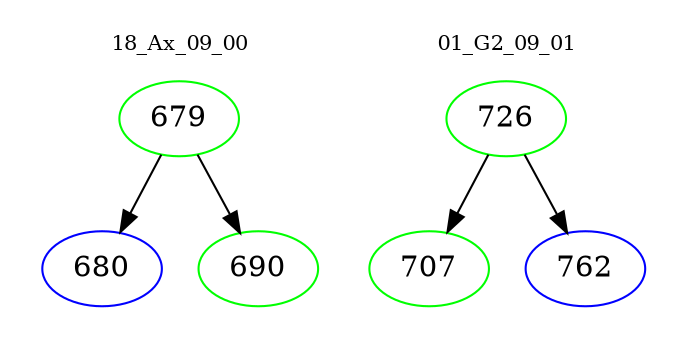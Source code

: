 digraph{
subgraph cluster_0 {
color = white
label = "18_Ax_09_00";
fontsize=10;
T0_679 [label="679", color="green"]
T0_679 -> T0_680 [color="black"]
T0_680 [label="680", color="blue"]
T0_679 -> T0_690 [color="black"]
T0_690 [label="690", color="green"]
}
subgraph cluster_1 {
color = white
label = "01_G2_09_01";
fontsize=10;
T1_726 [label="726", color="green"]
T1_726 -> T1_707 [color="black"]
T1_707 [label="707", color="green"]
T1_726 -> T1_762 [color="black"]
T1_762 [label="762", color="blue"]
}
}
